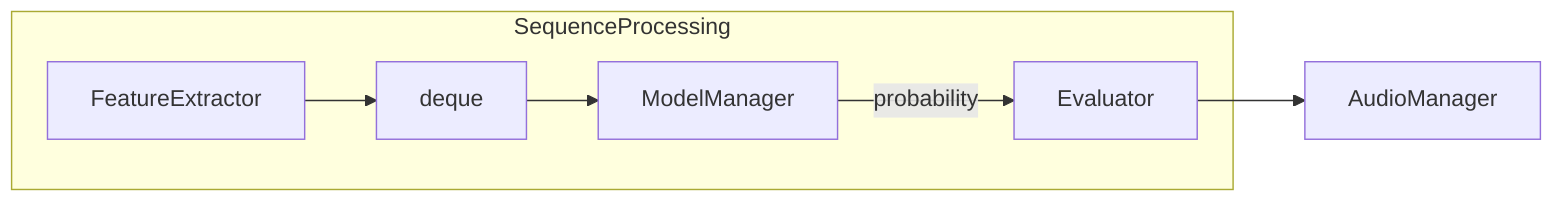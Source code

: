 flowchart LR
  subgraph SequenceProcessing
    FE[FeatureExtractor] --> Seq[deque]
    Seq --> MM[ModelManager]
    MM -->|probability| Decision[Evaluator]
  end
  Decision --> AM[AudioManager]